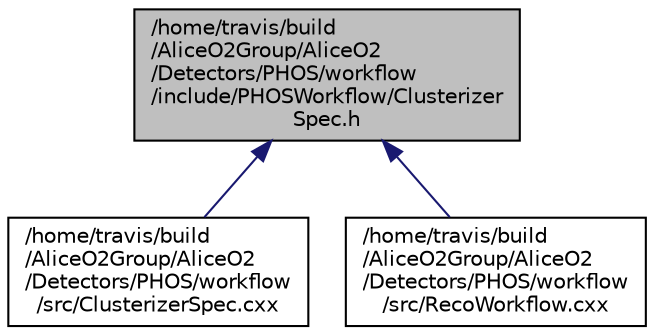 digraph "/home/travis/build/AliceO2Group/AliceO2/Detectors/PHOS/workflow/include/PHOSWorkflow/ClusterizerSpec.h"
{
 // INTERACTIVE_SVG=YES
  bgcolor="transparent";
  edge [fontname="Helvetica",fontsize="10",labelfontname="Helvetica",labelfontsize="10"];
  node [fontname="Helvetica",fontsize="10",shape=record];
  Node151 [label="/home/travis/build\l/AliceO2Group/AliceO2\l/Detectors/PHOS/workflow\l/include/PHOSWorkflow/Clusterizer\lSpec.h",height=0.2,width=0.4,color="black", fillcolor="grey75", style="filled", fontcolor="black"];
  Node151 -> Node152 [dir="back",color="midnightblue",fontsize="10",style="solid",fontname="Helvetica"];
  Node152 [label="/home/travis/build\l/AliceO2Group/AliceO2\l/Detectors/PHOS/workflow\l/src/ClusterizerSpec.cxx",height=0.2,width=0.4,color="black",URL="$da/df8/PHOS_2workflow_2src_2ClusterizerSpec_8cxx.html"];
  Node151 -> Node153 [dir="back",color="midnightblue",fontsize="10",style="solid",fontname="Helvetica"];
  Node153 [label="/home/travis/build\l/AliceO2Group/AliceO2\l/Detectors/PHOS/workflow\l/src/RecoWorkflow.cxx",height=0.2,width=0.4,color="black",URL="$d8/d7e/PHOS_2workflow_2src_2RecoWorkflow_8cxx.html"];
}
